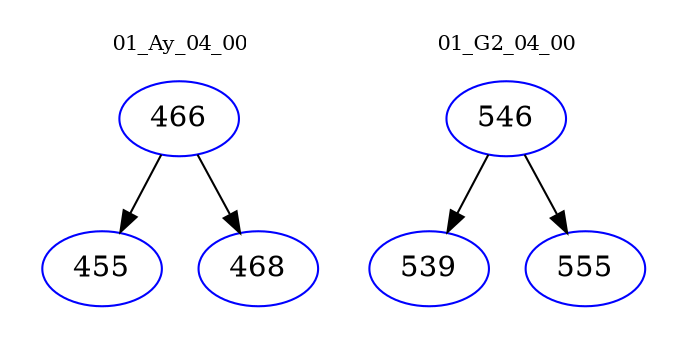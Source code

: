 digraph{
subgraph cluster_0 {
color = white
label = "01_Ay_04_00";
fontsize=10;
T0_466 [label="466", color="blue"]
T0_466 -> T0_455 [color="black"]
T0_455 [label="455", color="blue"]
T0_466 -> T0_468 [color="black"]
T0_468 [label="468", color="blue"]
}
subgraph cluster_1 {
color = white
label = "01_G2_04_00";
fontsize=10;
T1_546 [label="546", color="blue"]
T1_546 -> T1_539 [color="black"]
T1_539 [label="539", color="blue"]
T1_546 -> T1_555 [color="black"]
T1_555 [label="555", color="blue"]
}
}

